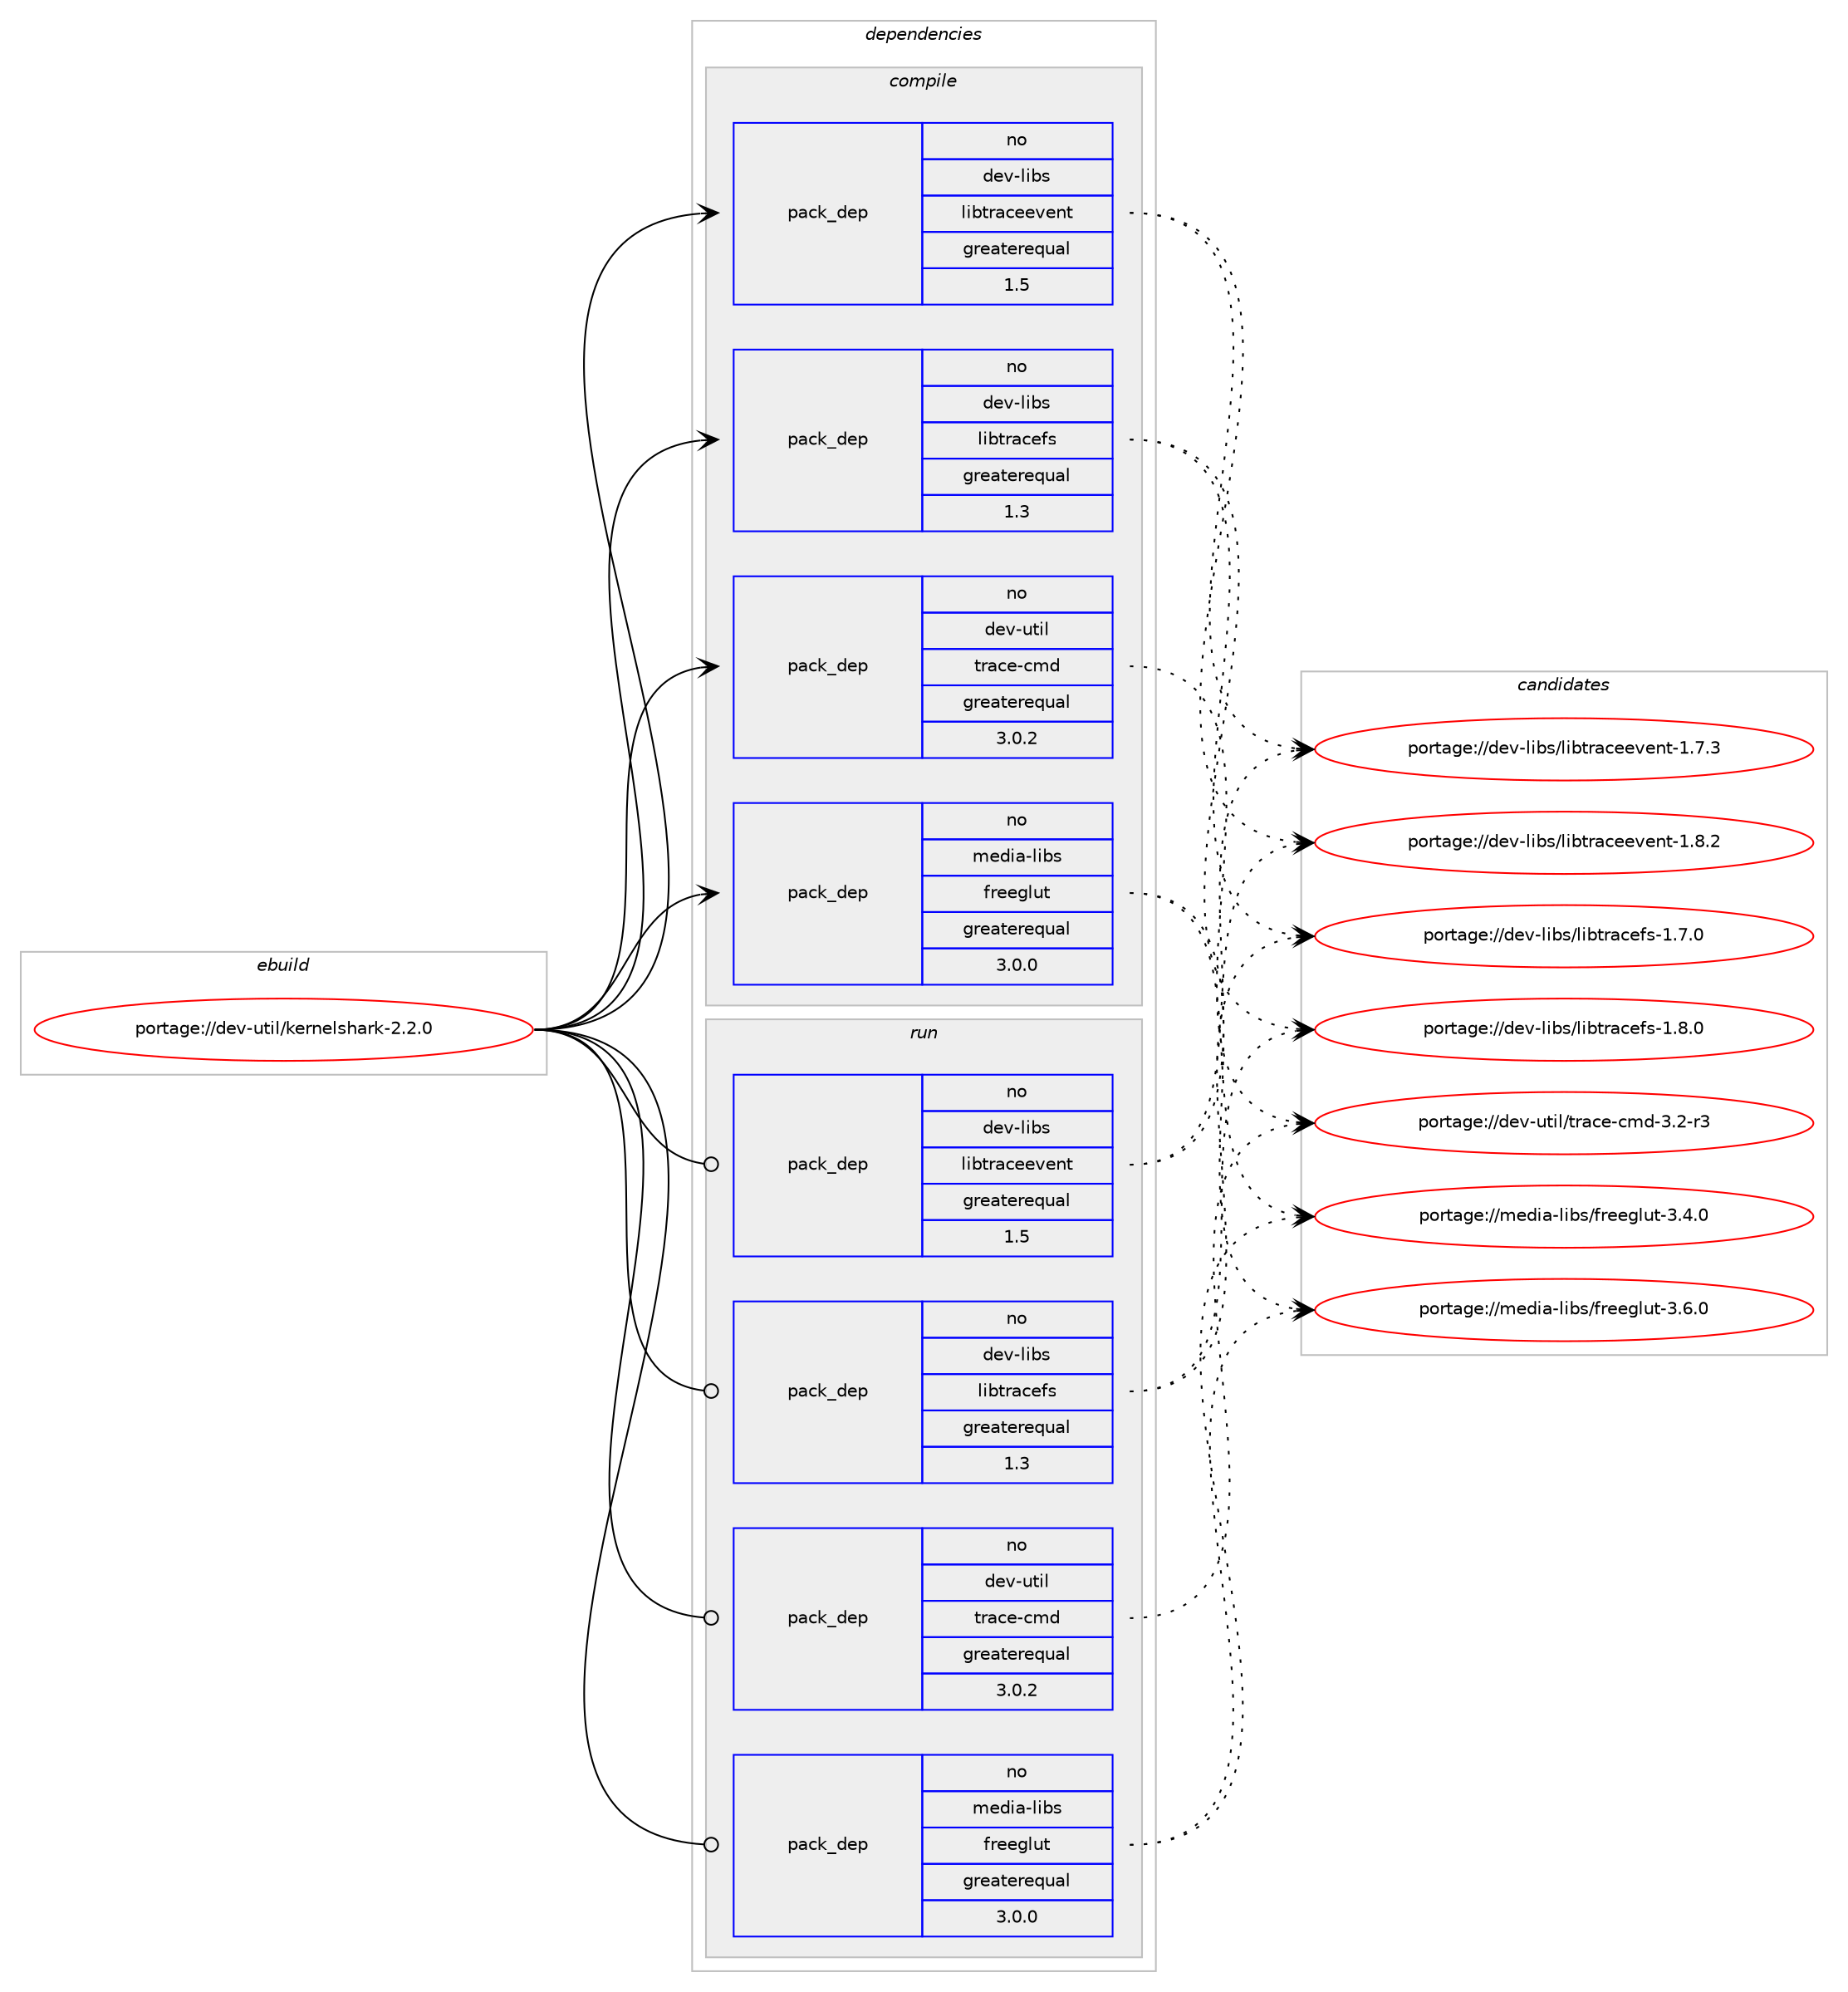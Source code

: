 digraph prolog {

# *************
# Graph options
# *************

newrank=true;
concentrate=true;
compound=true;
graph [rankdir=LR,fontname=Helvetica,fontsize=10,ranksep=1.5];#, ranksep=2.5, nodesep=0.2];
edge  [arrowhead=vee];
node  [fontname=Helvetica,fontsize=10];

# **********
# The ebuild
# **********

subgraph cluster_leftcol {
color=gray;
rank=same;
label=<<i>ebuild</i>>;
id [label="portage://dev-util/kernelshark-2.2.0", color=red, width=4, href="../dev-util/kernelshark-2.2.0.svg"];
}

# ****************
# The dependencies
# ****************

subgraph cluster_midcol {
color=gray;
label=<<i>dependencies</i>>;
subgraph cluster_compile {
fillcolor="#eeeeee";
style=filled;
label=<<i>compile</i>>;
# *** BEGIN UNKNOWN DEPENDENCY TYPE (TODO) ***
# id -> package_dependency(portage://dev-util/kernelshark-2.2.0,install,no,dev-libs,json-c,none,[,,],any_same_slot,[])
# *** END UNKNOWN DEPENDENCY TYPE (TODO) ***

subgraph pack49841 {
dependency110686 [label=<<TABLE BORDER="0" CELLBORDER="1" CELLSPACING="0" CELLPADDING="4" WIDTH="220"><TR><TD ROWSPAN="6" CELLPADDING="30">pack_dep</TD></TR><TR><TD WIDTH="110">no</TD></TR><TR><TD>dev-libs</TD></TR><TR><TD>libtraceevent</TD></TR><TR><TD>greaterequal</TD></TR><TR><TD>1.5</TD></TR></TABLE>>, shape=none, color=blue];
}
id:e -> dependency110686:w [weight=20,style="solid",arrowhead="vee"];
subgraph pack49842 {
dependency110687 [label=<<TABLE BORDER="0" CELLBORDER="1" CELLSPACING="0" CELLPADDING="4" WIDTH="220"><TR><TD ROWSPAN="6" CELLPADDING="30">pack_dep</TD></TR><TR><TD WIDTH="110">no</TD></TR><TR><TD>dev-libs</TD></TR><TR><TD>libtracefs</TD></TR><TR><TD>greaterequal</TD></TR><TR><TD>1.3</TD></TR></TABLE>>, shape=none, color=blue];
}
id:e -> dependency110687:w [weight=20,style="solid",arrowhead="vee"];
# *** BEGIN UNKNOWN DEPENDENCY TYPE (TODO) ***
# id -> package_dependency(portage://dev-util/kernelshark-2.2.0,install,no,dev-qt,qtcore,none,[,,],[slot(5),equal],[])
# *** END UNKNOWN DEPENDENCY TYPE (TODO) ***

# *** BEGIN UNKNOWN DEPENDENCY TYPE (TODO) ***
# id -> package_dependency(portage://dev-util/kernelshark-2.2.0,install,no,dev-qt,qtnetwork,none,[,,],[slot(5),equal],[])
# *** END UNKNOWN DEPENDENCY TYPE (TODO) ***

# *** BEGIN UNKNOWN DEPENDENCY TYPE (TODO) ***
# id -> package_dependency(portage://dev-util/kernelshark-2.2.0,install,no,dev-qt,qtwidgets,none,[,,],[slot(5),equal],[])
# *** END UNKNOWN DEPENDENCY TYPE (TODO) ***

subgraph pack49843 {
dependency110688 [label=<<TABLE BORDER="0" CELLBORDER="1" CELLSPACING="0" CELLPADDING="4" WIDTH="220"><TR><TD ROWSPAN="6" CELLPADDING="30">pack_dep</TD></TR><TR><TD WIDTH="110">no</TD></TR><TR><TD>dev-util</TD></TR><TR><TD>trace-cmd</TD></TR><TR><TD>greaterequal</TD></TR><TR><TD>3.0.2</TD></TR></TABLE>>, shape=none, color=blue];
}
id:e -> dependency110688:w [weight=20,style="solid",arrowhead="vee"];
# *** BEGIN UNKNOWN DEPENDENCY TYPE (TODO) ***
# id -> package_dependency(portage://dev-util/kernelshark-2.2.0,install,no,media-fonts,freefont,none,[,,],[],[])
# *** END UNKNOWN DEPENDENCY TYPE (TODO) ***

subgraph pack49844 {
dependency110689 [label=<<TABLE BORDER="0" CELLBORDER="1" CELLSPACING="0" CELLPADDING="4" WIDTH="220"><TR><TD ROWSPAN="6" CELLPADDING="30">pack_dep</TD></TR><TR><TD WIDTH="110">no</TD></TR><TR><TD>media-libs</TD></TR><TR><TD>freeglut</TD></TR><TR><TD>greaterequal</TD></TR><TR><TD>3.0.0</TD></TR></TABLE>>, shape=none, color=blue];
}
id:e -> dependency110689:w [weight=20,style="solid",arrowhead="vee"];
# *** BEGIN UNKNOWN DEPENDENCY TYPE (TODO) ***
# id -> package_dependency(portage://dev-util/kernelshark-2.2.0,install,no,x11-libs,libXi,none,[,,],any_same_slot,[])
# *** END UNKNOWN DEPENDENCY TYPE (TODO) ***

# *** BEGIN UNKNOWN DEPENDENCY TYPE (TODO) ***
# id -> package_dependency(portage://dev-util/kernelshark-2.2.0,install,no,x11-libs,libXmu,none,[,,],any_same_slot,[])
# *** END UNKNOWN DEPENDENCY TYPE (TODO) ***

}
subgraph cluster_compileandrun {
fillcolor="#eeeeee";
style=filled;
label=<<i>compile and run</i>>;
}
subgraph cluster_run {
fillcolor="#eeeeee";
style=filled;
label=<<i>run</i>>;
# *** BEGIN UNKNOWN DEPENDENCY TYPE (TODO) ***
# id -> package_dependency(portage://dev-util/kernelshark-2.2.0,run,no,dev-libs,json-c,none,[,,],any_same_slot,[])
# *** END UNKNOWN DEPENDENCY TYPE (TODO) ***

subgraph pack49845 {
dependency110690 [label=<<TABLE BORDER="0" CELLBORDER="1" CELLSPACING="0" CELLPADDING="4" WIDTH="220"><TR><TD ROWSPAN="6" CELLPADDING="30">pack_dep</TD></TR><TR><TD WIDTH="110">no</TD></TR><TR><TD>dev-libs</TD></TR><TR><TD>libtraceevent</TD></TR><TR><TD>greaterequal</TD></TR><TR><TD>1.5</TD></TR></TABLE>>, shape=none, color=blue];
}
id:e -> dependency110690:w [weight=20,style="solid",arrowhead="odot"];
subgraph pack49846 {
dependency110691 [label=<<TABLE BORDER="0" CELLBORDER="1" CELLSPACING="0" CELLPADDING="4" WIDTH="220"><TR><TD ROWSPAN="6" CELLPADDING="30">pack_dep</TD></TR><TR><TD WIDTH="110">no</TD></TR><TR><TD>dev-libs</TD></TR><TR><TD>libtracefs</TD></TR><TR><TD>greaterequal</TD></TR><TR><TD>1.3</TD></TR></TABLE>>, shape=none, color=blue];
}
id:e -> dependency110691:w [weight=20,style="solid",arrowhead="odot"];
# *** BEGIN UNKNOWN DEPENDENCY TYPE (TODO) ***
# id -> package_dependency(portage://dev-util/kernelshark-2.2.0,run,no,dev-qt,qtcore,none,[,,],[slot(5),equal],[])
# *** END UNKNOWN DEPENDENCY TYPE (TODO) ***

# *** BEGIN UNKNOWN DEPENDENCY TYPE (TODO) ***
# id -> package_dependency(portage://dev-util/kernelshark-2.2.0,run,no,dev-qt,qtnetwork,none,[,,],[slot(5),equal],[])
# *** END UNKNOWN DEPENDENCY TYPE (TODO) ***

# *** BEGIN UNKNOWN DEPENDENCY TYPE (TODO) ***
# id -> package_dependency(portage://dev-util/kernelshark-2.2.0,run,no,dev-qt,qtwidgets,none,[,,],[slot(5),equal],[])
# *** END UNKNOWN DEPENDENCY TYPE (TODO) ***

subgraph pack49847 {
dependency110692 [label=<<TABLE BORDER="0" CELLBORDER="1" CELLSPACING="0" CELLPADDING="4" WIDTH="220"><TR><TD ROWSPAN="6" CELLPADDING="30">pack_dep</TD></TR><TR><TD WIDTH="110">no</TD></TR><TR><TD>dev-util</TD></TR><TR><TD>trace-cmd</TD></TR><TR><TD>greaterequal</TD></TR><TR><TD>3.0.2</TD></TR></TABLE>>, shape=none, color=blue];
}
id:e -> dependency110692:w [weight=20,style="solid",arrowhead="odot"];
# *** BEGIN UNKNOWN DEPENDENCY TYPE (TODO) ***
# id -> package_dependency(portage://dev-util/kernelshark-2.2.0,run,no,media-fonts,freefont,none,[,,],[],[])
# *** END UNKNOWN DEPENDENCY TYPE (TODO) ***

subgraph pack49848 {
dependency110693 [label=<<TABLE BORDER="0" CELLBORDER="1" CELLSPACING="0" CELLPADDING="4" WIDTH="220"><TR><TD ROWSPAN="6" CELLPADDING="30">pack_dep</TD></TR><TR><TD WIDTH="110">no</TD></TR><TR><TD>media-libs</TD></TR><TR><TD>freeglut</TD></TR><TR><TD>greaterequal</TD></TR><TR><TD>3.0.0</TD></TR></TABLE>>, shape=none, color=blue];
}
id:e -> dependency110693:w [weight=20,style="solid",arrowhead="odot"];
# *** BEGIN UNKNOWN DEPENDENCY TYPE (TODO) ***
# id -> package_dependency(portage://dev-util/kernelshark-2.2.0,run,no,x11-libs,libXi,none,[,,],any_same_slot,[])
# *** END UNKNOWN DEPENDENCY TYPE (TODO) ***

# *** BEGIN UNKNOWN DEPENDENCY TYPE (TODO) ***
# id -> package_dependency(portage://dev-util/kernelshark-2.2.0,run,no,x11-libs,libXmu,none,[,,],any_same_slot,[])
# *** END UNKNOWN DEPENDENCY TYPE (TODO) ***

}
}

# **************
# The candidates
# **************

subgraph cluster_choices {
rank=same;
color=gray;
label=<<i>candidates</i>>;

subgraph choice49841 {
color=black;
nodesep=1;
choice100101118451081059811547108105981161149799101101118101110116454946554651 [label="portage://dev-libs/libtraceevent-1.7.3", color=red, width=4,href="../dev-libs/libtraceevent-1.7.3.svg"];
choice100101118451081059811547108105981161149799101101118101110116454946564650 [label="portage://dev-libs/libtraceevent-1.8.2", color=red, width=4,href="../dev-libs/libtraceevent-1.8.2.svg"];
dependency110686:e -> choice100101118451081059811547108105981161149799101101118101110116454946554651:w [style=dotted,weight="100"];
dependency110686:e -> choice100101118451081059811547108105981161149799101101118101110116454946564650:w [style=dotted,weight="100"];
}
subgraph choice49842 {
color=black;
nodesep=1;
choice100101118451081059811547108105981161149799101102115454946554648 [label="portage://dev-libs/libtracefs-1.7.0", color=red, width=4,href="../dev-libs/libtracefs-1.7.0.svg"];
choice100101118451081059811547108105981161149799101102115454946564648 [label="portage://dev-libs/libtracefs-1.8.0", color=red, width=4,href="../dev-libs/libtracefs-1.8.0.svg"];
dependency110687:e -> choice100101118451081059811547108105981161149799101102115454946554648:w [style=dotted,weight="100"];
dependency110687:e -> choice100101118451081059811547108105981161149799101102115454946564648:w [style=dotted,weight="100"];
}
subgraph choice49843 {
color=black;
nodesep=1;
choice100101118451171161051084711611497991014599109100455146504511451 [label="portage://dev-util/trace-cmd-3.2-r3", color=red, width=4,href="../dev-util/trace-cmd-3.2-r3.svg"];
dependency110688:e -> choice100101118451171161051084711611497991014599109100455146504511451:w [style=dotted,weight="100"];
}
subgraph choice49844 {
color=black;
nodesep=1;
choice10910110010597451081059811547102114101101103108117116455146524648 [label="portage://media-libs/freeglut-3.4.0", color=red, width=4,href="../media-libs/freeglut-3.4.0.svg"];
choice10910110010597451081059811547102114101101103108117116455146544648 [label="portage://media-libs/freeglut-3.6.0", color=red, width=4,href="../media-libs/freeglut-3.6.0.svg"];
dependency110689:e -> choice10910110010597451081059811547102114101101103108117116455146524648:w [style=dotted,weight="100"];
dependency110689:e -> choice10910110010597451081059811547102114101101103108117116455146544648:w [style=dotted,weight="100"];
}
subgraph choice49845 {
color=black;
nodesep=1;
choice100101118451081059811547108105981161149799101101118101110116454946554651 [label="portage://dev-libs/libtraceevent-1.7.3", color=red, width=4,href="../dev-libs/libtraceevent-1.7.3.svg"];
choice100101118451081059811547108105981161149799101101118101110116454946564650 [label="portage://dev-libs/libtraceevent-1.8.2", color=red, width=4,href="../dev-libs/libtraceevent-1.8.2.svg"];
dependency110690:e -> choice100101118451081059811547108105981161149799101101118101110116454946554651:w [style=dotted,weight="100"];
dependency110690:e -> choice100101118451081059811547108105981161149799101101118101110116454946564650:w [style=dotted,weight="100"];
}
subgraph choice49846 {
color=black;
nodesep=1;
choice100101118451081059811547108105981161149799101102115454946554648 [label="portage://dev-libs/libtracefs-1.7.0", color=red, width=4,href="../dev-libs/libtracefs-1.7.0.svg"];
choice100101118451081059811547108105981161149799101102115454946564648 [label="portage://dev-libs/libtracefs-1.8.0", color=red, width=4,href="../dev-libs/libtracefs-1.8.0.svg"];
dependency110691:e -> choice100101118451081059811547108105981161149799101102115454946554648:w [style=dotted,weight="100"];
dependency110691:e -> choice100101118451081059811547108105981161149799101102115454946564648:w [style=dotted,weight="100"];
}
subgraph choice49847 {
color=black;
nodesep=1;
choice100101118451171161051084711611497991014599109100455146504511451 [label="portage://dev-util/trace-cmd-3.2-r3", color=red, width=4,href="../dev-util/trace-cmd-3.2-r3.svg"];
dependency110692:e -> choice100101118451171161051084711611497991014599109100455146504511451:w [style=dotted,weight="100"];
}
subgraph choice49848 {
color=black;
nodesep=1;
choice10910110010597451081059811547102114101101103108117116455146524648 [label="portage://media-libs/freeglut-3.4.0", color=red, width=4,href="../media-libs/freeglut-3.4.0.svg"];
choice10910110010597451081059811547102114101101103108117116455146544648 [label="portage://media-libs/freeglut-3.6.0", color=red, width=4,href="../media-libs/freeglut-3.6.0.svg"];
dependency110693:e -> choice10910110010597451081059811547102114101101103108117116455146524648:w [style=dotted,weight="100"];
dependency110693:e -> choice10910110010597451081059811547102114101101103108117116455146544648:w [style=dotted,weight="100"];
}
}

}
